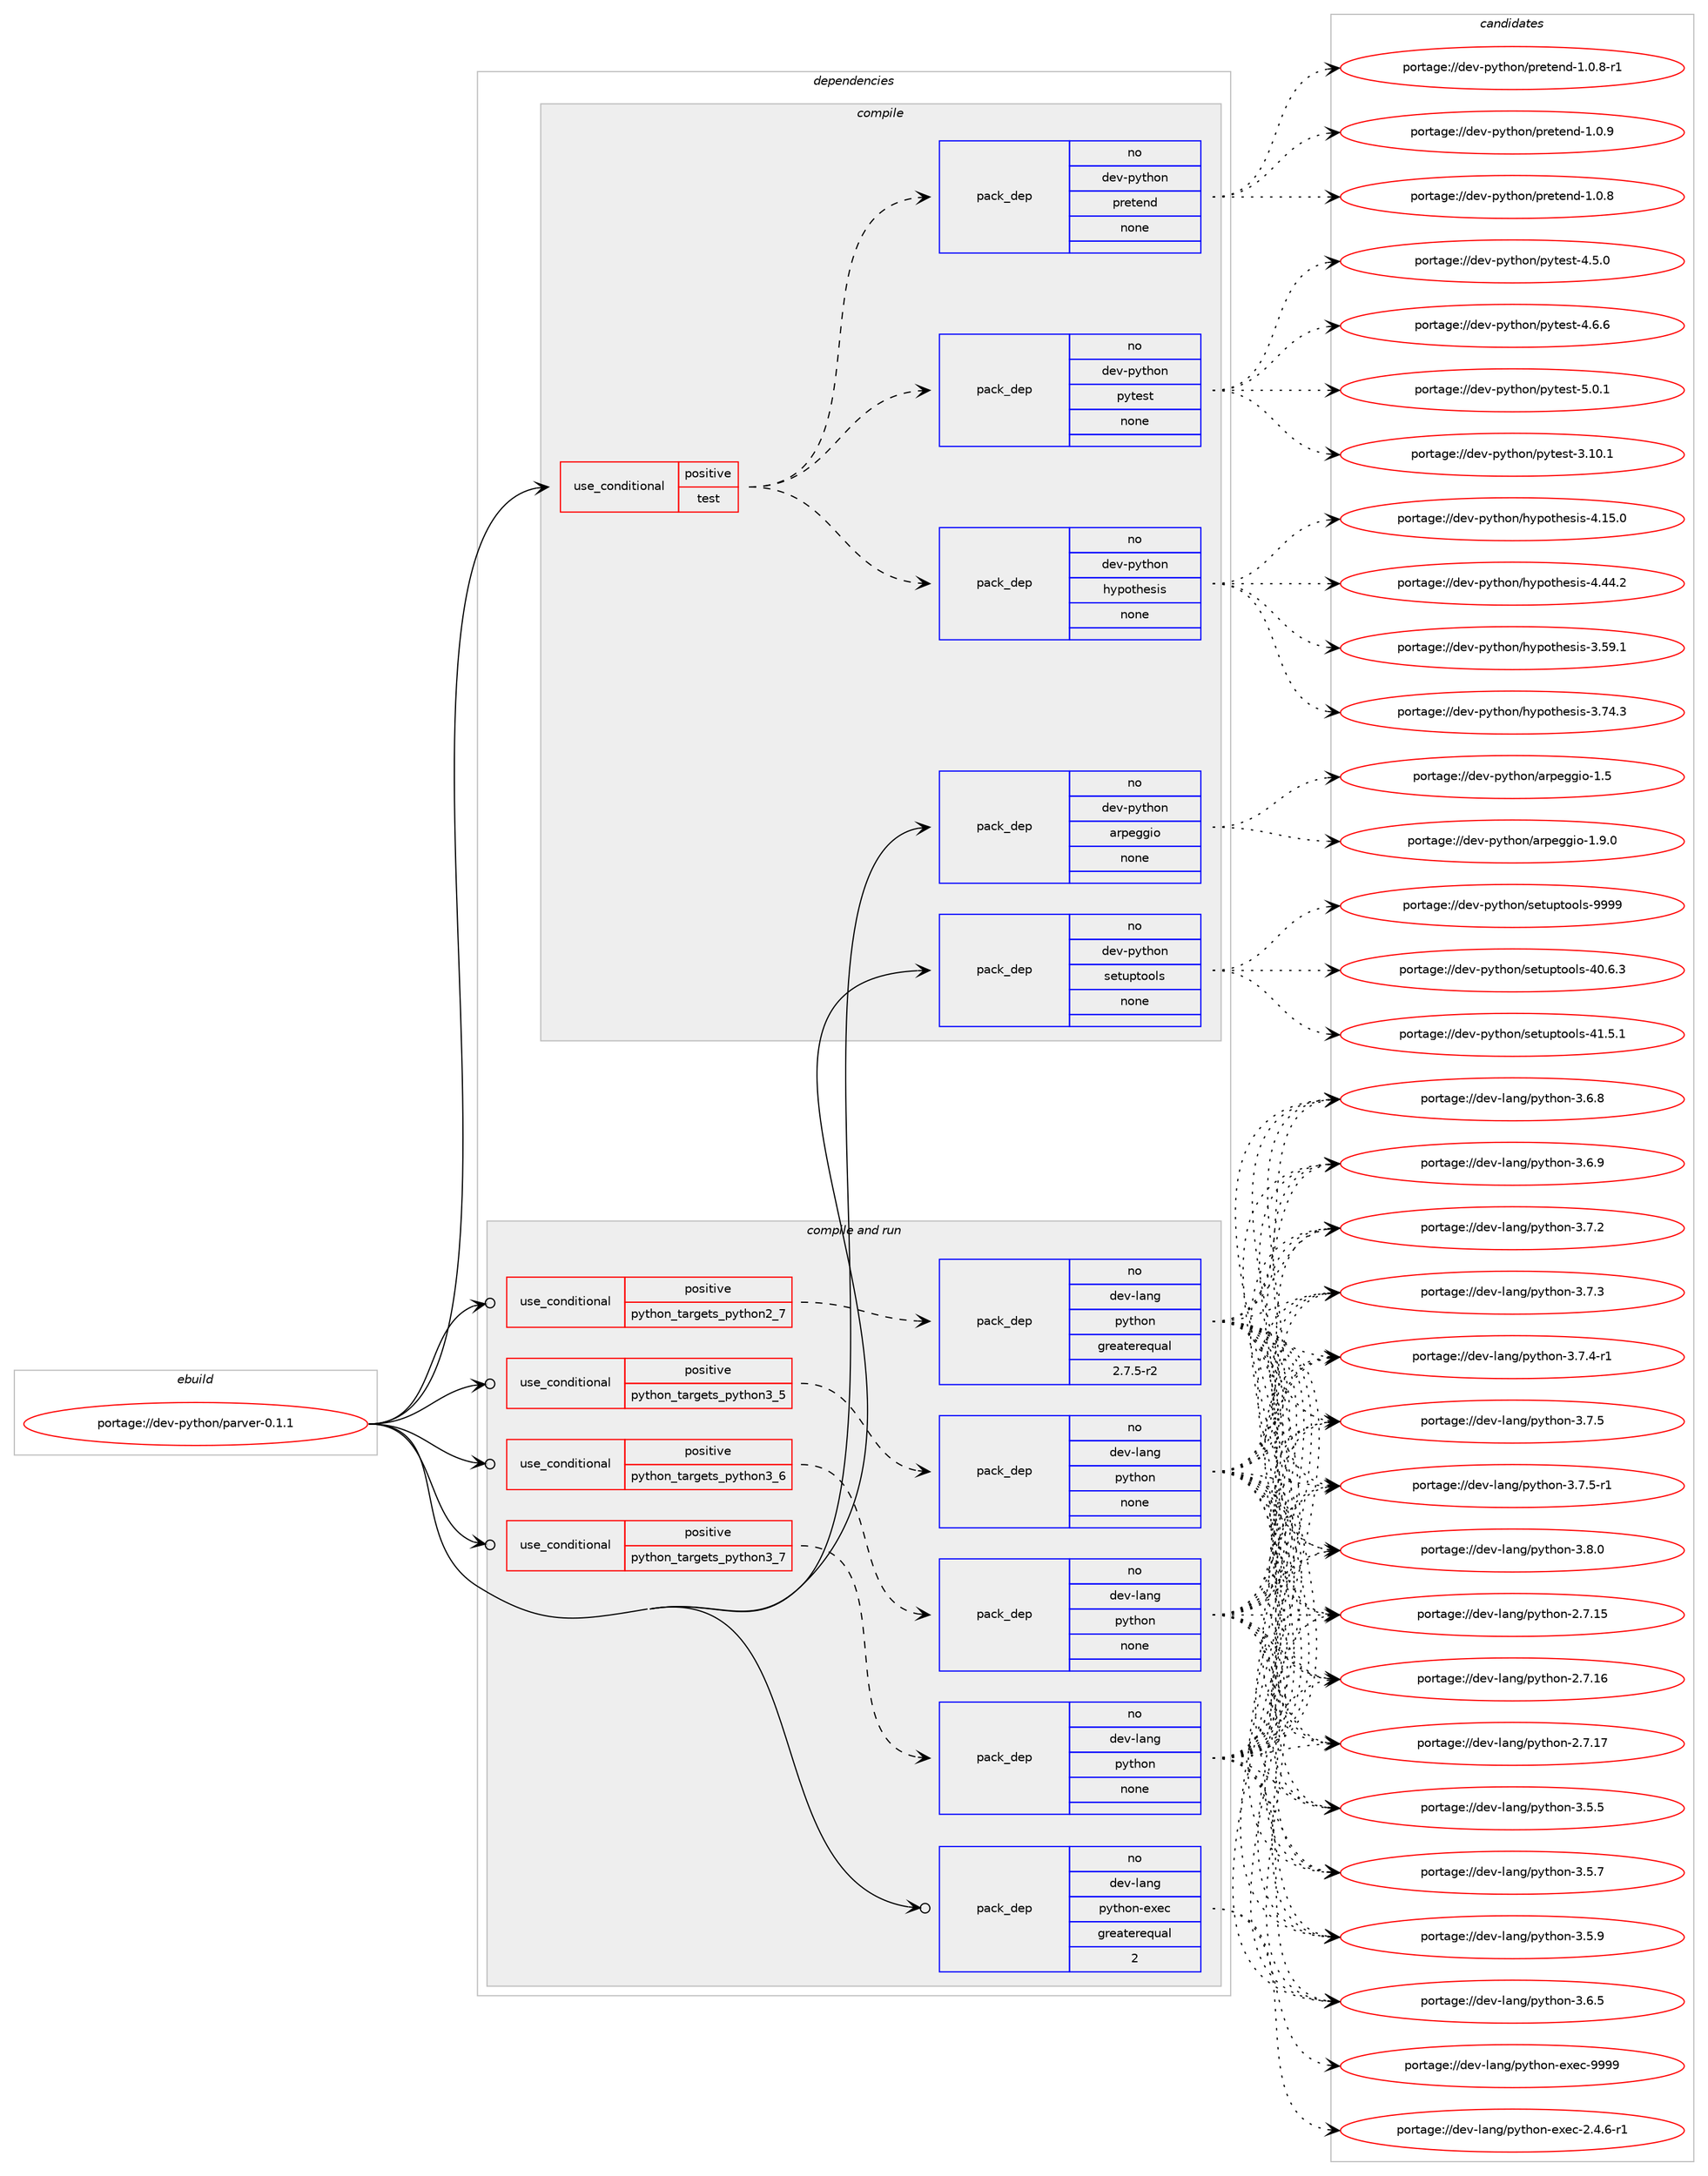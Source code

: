 digraph prolog {

# *************
# Graph options
# *************

newrank=true;
concentrate=true;
compound=true;
graph [rankdir=LR,fontname=Helvetica,fontsize=10,ranksep=1.5];#, ranksep=2.5, nodesep=0.2];
edge  [arrowhead=vee];
node  [fontname=Helvetica,fontsize=10];

# **********
# The ebuild
# **********

subgraph cluster_leftcol {
color=gray;
rank=same;
label=<<i>ebuild</i>>;
id [label="portage://dev-python/parver-0.1.1", color=red, width=4, href="../dev-python/parver-0.1.1.svg"];
}

# ****************
# The dependencies
# ****************

subgraph cluster_midcol {
color=gray;
label=<<i>dependencies</i>>;
subgraph cluster_compile {
fillcolor="#eeeeee";
style=filled;
label=<<i>compile</i>>;
subgraph cond33389 {
dependency155734 [label=<<TABLE BORDER="0" CELLBORDER="1" CELLSPACING="0" CELLPADDING="4"><TR><TD ROWSPAN="3" CELLPADDING="10">use_conditional</TD></TR><TR><TD>positive</TD></TR><TR><TD>test</TD></TR></TABLE>>, shape=none, color=red];
subgraph pack118984 {
dependency155735 [label=<<TABLE BORDER="0" CELLBORDER="1" CELLSPACING="0" CELLPADDING="4" WIDTH="220"><TR><TD ROWSPAN="6" CELLPADDING="30">pack_dep</TD></TR><TR><TD WIDTH="110">no</TD></TR><TR><TD>dev-python</TD></TR><TR><TD>hypothesis</TD></TR><TR><TD>none</TD></TR><TR><TD></TD></TR></TABLE>>, shape=none, color=blue];
}
dependency155734:e -> dependency155735:w [weight=20,style="dashed",arrowhead="vee"];
subgraph pack118985 {
dependency155736 [label=<<TABLE BORDER="0" CELLBORDER="1" CELLSPACING="0" CELLPADDING="4" WIDTH="220"><TR><TD ROWSPAN="6" CELLPADDING="30">pack_dep</TD></TR><TR><TD WIDTH="110">no</TD></TR><TR><TD>dev-python</TD></TR><TR><TD>pytest</TD></TR><TR><TD>none</TD></TR><TR><TD></TD></TR></TABLE>>, shape=none, color=blue];
}
dependency155734:e -> dependency155736:w [weight=20,style="dashed",arrowhead="vee"];
subgraph pack118986 {
dependency155737 [label=<<TABLE BORDER="0" CELLBORDER="1" CELLSPACING="0" CELLPADDING="4" WIDTH="220"><TR><TD ROWSPAN="6" CELLPADDING="30">pack_dep</TD></TR><TR><TD WIDTH="110">no</TD></TR><TR><TD>dev-python</TD></TR><TR><TD>pretend</TD></TR><TR><TD>none</TD></TR><TR><TD></TD></TR></TABLE>>, shape=none, color=blue];
}
dependency155734:e -> dependency155737:w [weight=20,style="dashed",arrowhead="vee"];
}
id:e -> dependency155734:w [weight=20,style="solid",arrowhead="vee"];
subgraph pack118987 {
dependency155738 [label=<<TABLE BORDER="0" CELLBORDER="1" CELLSPACING="0" CELLPADDING="4" WIDTH="220"><TR><TD ROWSPAN="6" CELLPADDING="30">pack_dep</TD></TR><TR><TD WIDTH="110">no</TD></TR><TR><TD>dev-python</TD></TR><TR><TD>arpeggio</TD></TR><TR><TD>none</TD></TR><TR><TD></TD></TR></TABLE>>, shape=none, color=blue];
}
id:e -> dependency155738:w [weight=20,style="solid",arrowhead="vee"];
subgraph pack118988 {
dependency155739 [label=<<TABLE BORDER="0" CELLBORDER="1" CELLSPACING="0" CELLPADDING="4" WIDTH="220"><TR><TD ROWSPAN="6" CELLPADDING="30">pack_dep</TD></TR><TR><TD WIDTH="110">no</TD></TR><TR><TD>dev-python</TD></TR><TR><TD>setuptools</TD></TR><TR><TD>none</TD></TR><TR><TD></TD></TR></TABLE>>, shape=none, color=blue];
}
id:e -> dependency155739:w [weight=20,style="solid",arrowhead="vee"];
}
subgraph cluster_compileandrun {
fillcolor="#eeeeee";
style=filled;
label=<<i>compile and run</i>>;
subgraph cond33390 {
dependency155740 [label=<<TABLE BORDER="0" CELLBORDER="1" CELLSPACING="0" CELLPADDING="4"><TR><TD ROWSPAN="3" CELLPADDING="10">use_conditional</TD></TR><TR><TD>positive</TD></TR><TR><TD>python_targets_python2_7</TD></TR></TABLE>>, shape=none, color=red];
subgraph pack118989 {
dependency155741 [label=<<TABLE BORDER="0" CELLBORDER="1" CELLSPACING="0" CELLPADDING="4" WIDTH="220"><TR><TD ROWSPAN="6" CELLPADDING="30">pack_dep</TD></TR><TR><TD WIDTH="110">no</TD></TR><TR><TD>dev-lang</TD></TR><TR><TD>python</TD></TR><TR><TD>greaterequal</TD></TR><TR><TD>2.7.5-r2</TD></TR></TABLE>>, shape=none, color=blue];
}
dependency155740:e -> dependency155741:w [weight=20,style="dashed",arrowhead="vee"];
}
id:e -> dependency155740:w [weight=20,style="solid",arrowhead="odotvee"];
subgraph cond33391 {
dependency155742 [label=<<TABLE BORDER="0" CELLBORDER="1" CELLSPACING="0" CELLPADDING="4"><TR><TD ROWSPAN="3" CELLPADDING="10">use_conditional</TD></TR><TR><TD>positive</TD></TR><TR><TD>python_targets_python3_5</TD></TR></TABLE>>, shape=none, color=red];
subgraph pack118990 {
dependency155743 [label=<<TABLE BORDER="0" CELLBORDER="1" CELLSPACING="0" CELLPADDING="4" WIDTH="220"><TR><TD ROWSPAN="6" CELLPADDING="30">pack_dep</TD></TR><TR><TD WIDTH="110">no</TD></TR><TR><TD>dev-lang</TD></TR><TR><TD>python</TD></TR><TR><TD>none</TD></TR><TR><TD></TD></TR></TABLE>>, shape=none, color=blue];
}
dependency155742:e -> dependency155743:w [weight=20,style="dashed",arrowhead="vee"];
}
id:e -> dependency155742:w [weight=20,style="solid",arrowhead="odotvee"];
subgraph cond33392 {
dependency155744 [label=<<TABLE BORDER="0" CELLBORDER="1" CELLSPACING="0" CELLPADDING="4"><TR><TD ROWSPAN="3" CELLPADDING="10">use_conditional</TD></TR><TR><TD>positive</TD></TR><TR><TD>python_targets_python3_6</TD></TR></TABLE>>, shape=none, color=red];
subgraph pack118991 {
dependency155745 [label=<<TABLE BORDER="0" CELLBORDER="1" CELLSPACING="0" CELLPADDING="4" WIDTH="220"><TR><TD ROWSPAN="6" CELLPADDING="30">pack_dep</TD></TR><TR><TD WIDTH="110">no</TD></TR><TR><TD>dev-lang</TD></TR><TR><TD>python</TD></TR><TR><TD>none</TD></TR><TR><TD></TD></TR></TABLE>>, shape=none, color=blue];
}
dependency155744:e -> dependency155745:w [weight=20,style="dashed",arrowhead="vee"];
}
id:e -> dependency155744:w [weight=20,style="solid",arrowhead="odotvee"];
subgraph cond33393 {
dependency155746 [label=<<TABLE BORDER="0" CELLBORDER="1" CELLSPACING="0" CELLPADDING="4"><TR><TD ROWSPAN="3" CELLPADDING="10">use_conditional</TD></TR><TR><TD>positive</TD></TR><TR><TD>python_targets_python3_7</TD></TR></TABLE>>, shape=none, color=red];
subgraph pack118992 {
dependency155747 [label=<<TABLE BORDER="0" CELLBORDER="1" CELLSPACING="0" CELLPADDING="4" WIDTH="220"><TR><TD ROWSPAN="6" CELLPADDING="30">pack_dep</TD></TR><TR><TD WIDTH="110">no</TD></TR><TR><TD>dev-lang</TD></TR><TR><TD>python</TD></TR><TR><TD>none</TD></TR><TR><TD></TD></TR></TABLE>>, shape=none, color=blue];
}
dependency155746:e -> dependency155747:w [weight=20,style="dashed",arrowhead="vee"];
}
id:e -> dependency155746:w [weight=20,style="solid",arrowhead="odotvee"];
subgraph pack118993 {
dependency155748 [label=<<TABLE BORDER="0" CELLBORDER="1" CELLSPACING="0" CELLPADDING="4" WIDTH="220"><TR><TD ROWSPAN="6" CELLPADDING="30">pack_dep</TD></TR><TR><TD WIDTH="110">no</TD></TR><TR><TD>dev-lang</TD></TR><TR><TD>python-exec</TD></TR><TR><TD>greaterequal</TD></TR><TR><TD>2</TD></TR></TABLE>>, shape=none, color=blue];
}
id:e -> dependency155748:w [weight=20,style="solid",arrowhead="odotvee"];
}
subgraph cluster_run {
fillcolor="#eeeeee";
style=filled;
label=<<i>run</i>>;
}
}

# **************
# The candidates
# **************

subgraph cluster_choices {
rank=same;
color=gray;
label=<<i>candidates</i>>;

subgraph choice118984 {
color=black;
nodesep=1;
choiceportage100101118451121211161041111104710412111211111610410111510511545514653574649 [label="portage://dev-python/hypothesis-3.59.1", color=red, width=4,href="../dev-python/hypothesis-3.59.1.svg"];
choiceportage100101118451121211161041111104710412111211111610410111510511545514655524651 [label="portage://dev-python/hypothesis-3.74.3", color=red, width=4,href="../dev-python/hypothesis-3.74.3.svg"];
choiceportage100101118451121211161041111104710412111211111610410111510511545524649534648 [label="portage://dev-python/hypothesis-4.15.0", color=red, width=4,href="../dev-python/hypothesis-4.15.0.svg"];
choiceportage100101118451121211161041111104710412111211111610410111510511545524652524650 [label="portage://dev-python/hypothesis-4.44.2", color=red, width=4,href="../dev-python/hypothesis-4.44.2.svg"];
dependency155735:e -> choiceportage100101118451121211161041111104710412111211111610410111510511545514653574649:w [style=dotted,weight="100"];
dependency155735:e -> choiceportage100101118451121211161041111104710412111211111610410111510511545514655524651:w [style=dotted,weight="100"];
dependency155735:e -> choiceportage100101118451121211161041111104710412111211111610410111510511545524649534648:w [style=dotted,weight="100"];
dependency155735:e -> choiceportage100101118451121211161041111104710412111211111610410111510511545524652524650:w [style=dotted,weight="100"];
}
subgraph choice118985 {
color=black;
nodesep=1;
choiceportage100101118451121211161041111104711212111610111511645514649484649 [label="portage://dev-python/pytest-3.10.1", color=red, width=4,href="../dev-python/pytest-3.10.1.svg"];
choiceportage1001011184511212111610411111047112121116101115116455246534648 [label="portage://dev-python/pytest-4.5.0", color=red, width=4,href="../dev-python/pytest-4.5.0.svg"];
choiceportage1001011184511212111610411111047112121116101115116455246544654 [label="portage://dev-python/pytest-4.6.6", color=red, width=4,href="../dev-python/pytest-4.6.6.svg"];
choiceportage1001011184511212111610411111047112121116101115116455346484649 [label="portage://dev-python/pytest-5.0.1", color=red, width=4,href="../dev-python/pytest-5.0.1.svg"];
dependency155736:e -> choiceportage100101118451121211161041111104711212111610111511645514649484649:w [style=dotted,weight="100"];
dependency155736:e -> choiceportage1001011184511212111610411111047112121116101115116455246534648:w [style=dotted,weight="100"];
dependency155736:e -> choiceportage1001011184511212111610411111047112121116101115116455246544654:w [style=dotted,weight="100"];
dependency155736:e -> choiceportage1001011184511212111610411111047112121116101115116455346484649:w [style=dotted,weight="100"];
}
subgraph choice118986 {
color=black;
nodesep=1;
choiceportage1001011184511212111610411111047112114101116101110100454946484656 [label="portage://dev-python/pretend-1.0.8", color=red, width=4,href="../dev-python/pretend-1.0.8.svg"];
choiceportage10010111845112121116104111110471121141011161011101004549464846564511449 [label="portage://dev-python/pretend-1.0.8-r1", color=red, width=4,href="../dev-python/pretend-1.0.8-r1.svg"];
choiceportage1001011184511212111610411111047112114101116101110100454946484657 [label="portage://dev-python/pretend-1.0.9", color=red, width=4,href="../dev-python/pretend-1.0.9.svg"];
dependency155737:e -> choiceportage1001011184511212111610411111047112114101116101110100454946484656:w [style=dotted,weight="100"];
dependency155737:e -> choiceportage10010111845112121116104111110471121141011161011101004549464846564511449:w [style=dotted,weight="100"];
dependency155737:e -> choiceportage1001011184511212111610411111047112114101116101110100454946484657:w [style=dotted,weight="100"];
}
subgraph choice118987 {
color=black;
nodesep=1;
choiceportage10010111845112121116104111110479711411210110310310511145494653 [label="portage://dev-python/arpeggio-1.5", color=red, width=4,href="../dev-python/arpeggio-1.5.svg"];
choiceportage100101118451121211161041111104797114112101103103105111454946574648 [label="portage://dev-python/arpeggio-1.9.0", color=red, width=4,href="../dev-python/arpeggio-1.9.0.svg"];
dependency155738:e -> choiceportage10010111845112121116104111110479711411210110310310511145494653:w [style=dotted,weight="100"];
dependency155738:e -> choiceportage100101118451121211161041111104797114112101103103105111454946574648:w [style=dotted,weight="100"];
}
subgraph choice118988 {
color=black;
nodesep=1;
choiceportage100101118451121211161041111104711510111611711211611111110811545524846544651 [label="portage://dev-python/setuptools-40.6.3", color=red, width=4,href="../dev-python/setuptools-40.6.3.svg"];
choiceportage100101118451121211161041111104711510111611711211611111110811545524946534649 [label="portage://dev-python/setuptools-41.5.1", color=red, width=4,href="../dev-python/setuptools-41.5.1.svg"];
choiceportage10010111845112121116104111110471151011161171121161111111081154557575757 [label="portage://dev-python/setuptools-9999", color=red, width=4,href="../dev-python/setuptools-9999.svg"];
dependency155739:e -> choiceportage100101118451121211161041111104711510111611711211611111110811545524846544651:w [style=dotted,weight="100"];
dependency155739:e -> choiceportage100101118451121211161041111104711510111611711211611111110811545524946534649:w [style=dotted,weight="100"];
dependency155739:e -> choiceportage10010111845112121116104111110471151011161171121161111111081154557575757:w [style=dotted,weight="100"];
}
subgraph choice118989 {
color=black;
nodesep=1;
choiceportage10010111845108971101034711212111610411111045504655464953 [label="portage://dev-lang/python-2.7.15", color=red, width=4,href="../dev-lang/python-2.7.15.svg"];
choiceportage10010111845108971101034711212111610411111045504655464954 [label="portage://dev-lang/python-2.7.16", color=red, width=4,href="../dev-lang/python-2.7.16.svg"];
choiceportage10010111845108971101034711212111610411111045504655464955 [label="portage://dev-lang/python-2.7.17", color=red, width=4,href="../dev-lang/python-2.7.17.svg"];
choiceportage100101118451089711010347112121116104111110455146534653 [label="portage://dev-lang/python-3.5.5", color=red, width=4,href="../dev-lang/python-3.5.5.svg"];
choiceportage100101118451089711010347112121116104111110455146534655 [label="portage://dev-lang/python-3.5.7", color=red, width=4,href="../dev-lang/python-3.5.7.svg"];
choiceportage100101118451089711010347112121116104111110455146534657 [label="portage://dev-lang/python-3.5.9", color=red, width=4,href="../dev-lang/python-3.5.9.svg"];
choiceportage100101118451089711010347112121116104111110455146544653 [label="portage://dev-lang/python-3.6.5", color=red, width=4,href="../dev-lang/python-3.6.5.svg"];
choiceportage100101118451089711010347112121116104111110455146544656 [label="portage://dev-lang/python-3.6.8", color=red, width=4,href="../dev-lang/python-3.6.8.svg"];
choiceportage100101118451089711010347112121116104111110455146544657 [label="portage://dev-lang/python-3.6.9", color=red, width=4,href="../dev-lang/python-3.6.9.svg"];
choiceportage100101118451089711010347112121116104111110455146554650 [label="portage://dev-lang/python-3.7.2", color=red, width=4,href="../dev-lang/python-3.7.2.svg"];
choiceportage100101118451089711010347112121116104111110455146554651 [label="portage://dev-lang/python-3.7.3", color=red, width=4,href="../dev-lang/python-3.7.3.svg"];
choiceportage1001011184510897110103471121211161041111104551465546524511449 [label="portage://dev-lang/python-3.7.4-r1", color=red, width=4,href="../dev-lang/python-3.7.4-r1.svg"];
choiceportage100101118451089711010347112121116104111110455146554653 [label="portage://dev-lang/python-3.7.5", color=red, width=4,href="../dev-lang/python-3.7.5.svg"];
choiceportage1001011184510897110103471121211161041111104551465546534511449 [label="portage://dev-lang/python-3.7.5-r1", color=red, width=4,href="../dev-lang/python-3.7.5-r1.svg"];
choiceportage100101118451089711010347112121116104111110455146564648 [label="portage://dev-lang/python-3.8.0", color=red, width=4,href="../dev-lang/python-3.8.0.svg"];
dependency155741:e -> choiceportage10010111845108971101034711212111610411111045504655464953:w [style=dotted,weight="100"];
dependency155741:e -> choiceportage10010111845108971101034711212111610411111045504655464954:w [style=dotted,weight="100"];
dependency155741:e -> choiceportage10010111845108971101034711212111610411111045504655464955:w [style=dotted,weight="100"];
dependency155741:e -> choiceportage100101118451089711010347112121116104111110455146534653:w [style=dotted,weight="100"];
dependency155741:e -> choiceportage100101118451089711010347112121116104111110455146534655:w [style=dotted,weight="100"];
dependency155741:e -> choiceportage100101118451089711010347112121116104111110455146534657:w [style=dotted,weight="100"];
dependency155741:e -> choiceportage100101118451089711010347112121116104111110455146544653:w [style=dotted,weight="100"];
dependency155741:e -> choiceportage100101118451089711010347112121116104111110455146544656:w [style=dotted,weight="100"];
dependency155741:e -> choiceportage100101118451089711010347112121116104111110455146544657:w [style=dotted,weight="100"];
dependency155741:e -> choiceportage100101118451089711010347112121116104111110455146554650:w [style=dotted,weight="100"];
dependency155741:e -> choiceportage100101118451089711010347112121116104111110455146554651:w [style=dotted,weight="100"];
dependency155741:e -> choiceportage1001011184510897110103471121211161041111104551465546524511449:w [style=dotted,weight="100"];
dependency155741:e -> choiceportage100101118451089711010347112121116104111110455146554653:w [style=dotted,weight="100"];
dependency155741:e -> choiceportage1001011184510897110103471121211161041111104551465546534511449:w [style=dotted,weight="100"];
dependency155741:e -> choiceportage100101118451089711010347112121116104111110455146564648:w [style=dotted,weight="100"];
}
subgraph choice118990 {
color=black;
nodesep=1;
choiceportage10010111845108971101034711212111610411111045504655464953 [label="portage://dev-lang/python-2.7.15", color=red, width=4,href="../dev-lang/python-2.7.15.svg"];
choiceportage10010111845108971101034711212111610411111045504655464954 [label="portage://dev-lang/python-2.7.16", color=red, width=4,href="../dev-lang/python-2.7.16.svg"];
choiceportage10010111845108971101034711212111610411111045504655464955 [label="portage://dev-lang/python-2.7.17", color=red, width=4,href="../dev-lang/python-2.7.17.svg"];
choiceportage100101118451089711010347112121116104111110455146534653 [label="portage://dev-lang/python-3.5.5", color=red, width=4,href="../dev-lang/python-3.5.5.svg"];
choiceportage100101118451089711010347112121116104111110455146534655 [label="portage://dev-lang/python-3.5.7", color=red, width=4,href="../dev-lang/python-3.5.7.svg"];
choiceportage100101118451089711010347112121116104111110455146534657 [label="portage://dev-lang/python-3.5.9", color=red, width=4,href="../dev-lang/python-3.5.9.svg"];
choiceportage100101118451089711010347112121116104111110455146544653 [label="portage://dev-lang/python-3.6.5", color=red, width=4,href="../dev-lang/python-3.6.5.svg"];
choiceportage100101118451089711010347112121116104111110455146544656 [label="portage://dev-lang/python-3.6.8", color=red, width=4,href="../dev-lang/python-3.6.8.svg"];
choiceportage100101118451089711010347112121116104111110455146544657 [label="portage://dev-lang/python-3.6.9", color=red, width=4,href="../dev-lang/python-3.6.9.svg"];
choiceportage100101118451089711010347112121116104111110455146554650 [label="portage://dev-lang/python-3.7.2", color=red, width=4,href="../dev-lang/python-3.7.2.svg"];
choiceportage100101118451089711010347112121116104111110455146554651 [label="portage://dev-lang/python-3.7.3", color=red, width=4,href="../dev-lang/python-3.7.3.svg"];
choiceportage1001011184510897110103471121211161041111104551465546524511449 [label="portage://dev-lang/python-3.7.4-r1", color=red, width=4,href="../dev-lang/python-3.7.4-r1.svg"];
choiceportage100101118451089711010347112121116104111110455146554653 [label="portage://dev-lang/python-3.7.5", color=red, width=4,href="../dev-lang/python-3.7.5.svg"];
choiceportage1001011184510897110103471121211161041111104551465546534511449 [label="portage://dev-lang/python-3.7.5-r1", color=red, width=4,href="../dev-lang/python-3.7.5-r1.svg"];
choiceportage100101118451089711010347112121116104111110455146564648 [label="portage://dev-lang/python-3.8.0", color=red, width=4,href="../dev-lang/python-3.8.0.svg"];
dependency155743:e -> choiceportage10010111845108971101034711212111610411111045504655464953:w [style=dotted,weight="100"];
dependency155743:e -> choiceportage10010111845108971101034711212111610411111045504655464954:w [style=dotted,weight="100"];
dependency155743:e -> choiceportage10010111845108971101034711212111610411111045504655464955:w [style=dotted,weight="100"];
dependency155743:e -> choiceportage100101118451089711010347112121116104111110455146534653:w [style=dotted,weight="100"];
dependency155743:e -> choiceportage100101118451089711010347112121116104111110455146534655:w [style=dotted,weight="100"];
dependency155743:e -> choiceportage100101118451089711010347112121116104111110455146534657:w [style=dotted,weight="100"];
dependency155743:e -> choiceportage100101118451089711010347112121116104111110455146544653:w [style=dotted,weight="100"];
dependency155743:e -> choiceportage100101118451089711010347112121116104111110455146544656:w [style=dotted,weight="100"];
dependency155743:e -> choiceportage100101118451089711010347112121116104111110455146544657:w [style=dotted,weight="100"];
dependency155743:e -> choiceportage100101118451089711010347112121116104111110455146554650:w [style=dotted,weight="100"];
dependency155743:e -> choiceportage100101118451089711010347112121116104111110455146554651:w [style=dotted,weight="100"];
dependency155743:e -> choiceportage1001011184510897110103471121211161041111104551465546524511449:w [style=dotted,weight="100"];
dependency155743:e -> choiceportage100101118451089711010347112121116104111110455146554653:w [style=dotted,weight="100"];
dependency155743:e -> choiceportage1001011184510897110103471121211161041111104551465546534511449:w [style=dotted,weight="100"];
dependency155743:e -> choiceportage100101118451089711010347112121116104111110455146564648:w [style=dotted,weight="100"];
}
subgraph choice118991 {
color=black;
nodesep=1;
choiceportage10010111845108971101034711212111610411111045504655464953 [label="portage://dev-lang/python-2.7.15", color=red, width=4,href="../dev-lang/python-2.7.15.svg"];
choiceportage10010111845108971101034711212111610411111045504655464954 [label="portage://dev-lang/python-2.7.16", color=red, width=4,href="../dev-lang/python-2.7.16.svg"];
choiceportage10010111845108971101034711212111610411111045504655464955 [label="portage://dev-lang/python-2.7.17", color=red, width=4,href="../dev-lang/python-2.7.17.svg"];
choiceportage100101118451089711010347112121116104111110455146534653 [label="portage://dev-lang/python-3.5.5", color=red, width=4,href="../dev-lang/python-3.5.5.svg"];
choiceportage100101118451089711010347112121116104111110455146534655 [label="portage://dev-lang/python-3.5.7", color=red, width=4,href="../dev-lang/python-3.5.7.svg"];
choiceportage100101118451089711010347112121116104111110455146534657 [label="portage://dev-lang/python-3.5.9", color=red, width=4,href="../dev-lang/python-3.5.9.svg"];
choiceportage100101118451089711010347112121116104111110455146544653 [label="portage://dev-lang/python-3.6.5", color=red, width=4,href="../dev-lang/python-3.6.5.svg"];
choiceportage100101118451089711010347112121116104111110455146544656 [label="portage://dev-lang/python-3.6.8", color=red, width=4,href="../dev-lang/python-3.6.8.svg"];
choiceportage100101118451089711010347112121116104111110455146544657 [label="portage://dev-lang/python-3.6.9", color=red, width=4,href="../dev-lang/python-3.6.9.svg"];
choiceportage100101118451089711010347112121116104111110455146554650 [label="portage://dev-lang/python-3.7.2", color=red, width=4,href="../dev-lang/python-3.7.2.svg"];
choiceportage100101118451089711010347112121116104111110455146554651 [label="portage://dev-lang/python-3.7.3", color=red, width=4,href="../dev-lang/python-3.7.3.svg"];
choiceportage1001011184510897110103471121211161041111104551465546524511449 [label="portage://dev-lang/python-3.7.4-r1", color=red, width=4,href="../dev-lang/python-3.7.4-r1.svg"];
choiceportage100101118451089711010347112121116104111110455146554653 [label="portage://dev-lang/python-3.7.5", color=red, width=4,href="../dev-lang/python-3.7.5.svg"];
choiceportage1001011184510897110103471121211161041111104551465546534511449 [label="portage://dev-lang/python-3.7.5-r1", color=red, width=4,href="../dev-lang/python-3.7.5-r1.svg"];
choiceportage100101118451089711010347112121116104111110455146564648 [label="portage://dev-lang/python-3.8.0", color=red, width=4,href="../dev-lang/python-3.8.0.svg"];
dependency155745:e -> choiceportage10010111845108971101034711212111610411111045504655464953:w [style=dotted,weight="100"];
dependency155745:e -> choiceportage10010111845108971101034711212111610411111045504655464954:w [style=dotted,weight="100"];
dependency155745:e -> choiceportage10010111845108971101034711212111610411111045504655464955:w [style=dotted,weight="100"];
dependency155745:e -> choiceportage100101118451089711010347112121116104111110455146534653:w [style=dotted,weight="100"];
dependency155745:e -> choiceportage100101118451089711010347112121116104111110455146534655:w [style=dotted,weight="100"];
dependency155745:e -> choiceportage100101118451089711010347112121116104111110455146534657:w [style=dotted,weight="100"];
dependency155745:e -> choiceportage100101118451089711010347112121116104111110455146544653:w [style=dotted,weight="100"];
dependency155745:e -> choiceportage100101118451089711010347112121116104111110455146544656:w [style=dotted,weight="100"];
dependency155745:e -> choiceportage100101118451089711010347112121116104111110455146544657:w [style=dotted,weight="100"];
dependency155745:e -> choiceportage100101118451089711010347112121116104111110455146554650:w [style=dotted,weight="100"];
dependency155745:e -> choiceportage100101118451089711010347112121116104111110455146554651:w [style=dotted,weight="100"];
dependency155745:e -> choiceportage1001011184510897110103471121211161041111104551465546524511449:w [style=dotted,weight="100"];
dependency155745:e -> choiceportage100101118451089711010347112121116104111110455146554653:w [style=dotted,weight="100"];
dependency155745:e -> choiceportage1001011184510897110103471121211161041111104551465546534511449:w [style=dotted,weight="100"];
dependency155745:e -> choiceportage100101118451089711010347112121116104111110455146564648:w [style=dotted,weight="100"];
}
subgraph choice118992 {
color=black;
nodesep=1;
choiceportage10010111845108971101034711212111610411111045504655464953 [label="portage://dev-lang/python-2.7.15", color=red, width=4,href="../dev-lang/python-2.7.15.svg"];
choiceportage10010111845108971101034711212111610411111045504655464954 [label="portage://dev-lang/python-2.7.16", color=red, width=4,href="../dev-lang/python-2.7.16.svg"];
choiceportage10010111845108971101034711212111610411111045504655464955 [label="portage://dev-lang/python-2.7.17", color=red, width=4,href="../dev-lang/python-2.7.17.svg"];
choiceportage100101118451089711010347112121116104111110455146534653 [label="portage://dev-lang/python-3.5.5", color=red, width=4,href="../dev-lang/python-3.5.5.svg"];
choiceportage100101118451089711010347112121116104111110455146534655 [label="portage://dev-lang/python-3.5.7", color=red, width=4,href="../dev-lang/python-3.5.7.svg"];
choiceportage100101118451089711010347112121116104111110455146534657 [label="portage://dev-lang/python-3.5.9", color=red, width=4,href="../dev-lang/python-3.5.9.svg"];
choiceportage100101118451089711010347112121116104111110455146544653 [label="portage://dev-lang/python-3.6.5", color=red, width=4,href="../dev-lang/python-3.6.5.svg"];
choiceportage100101118451089711010347112121116104111110455146544656 [label="portage://dev-lang/python-3.6.8", color=red, width=4,href="../dev-lang/python-3.6.8.svg"];
choiceportage100101118451089711010347112121116104111110455146544657 [label="portage://dev-lang/python-3.6.9", color=red, width=4,href="../dev-lang/python-3.6.9.svg"];
choiceportage100101118451089711010347112121116104111110455146554650 [label="portage://dev-lang/python-3.7.2", color=red, width=4,href="../dev-lang/python-3.7.2.svg"];
choiceportage100101118451089711010347112121116104111110455146554651 [label="portage://dev-lang/python-3.7.3", color=red, width=4,href="../dev-lang/python-3.7.3.svg"];
choiceportage1001011184510897110103471121211161041111104551465546524511449 [label="portage://dev-lang/python-3.7.4-r1", color=red, width=4,href="../dev-lang/python-3.7.4-r1.svg"];
choiceportage100101118451089711010347112121116104111110455146554653 [label="portage://dev-lang/python-3.7.5", color=red, width=4,href="../dev-lang/python-3.7.5.svg"];
choiceportage1001011184510897110103471121211161041111104551465546534511449 [label="portage://dev-lang/python-3.7.5-r1", color=red, width=4,href="../dev-lang/python-3.7.5-r1.svg"];
choiceportage100101118451089711010347112121116104111110455146564648 [label="portage://dev-lang/python-3.8.0", color=red, width=4,href="../dev-lang/python-3.8.0.svg"];
dependency155747:e -> choiceportage10010111845108971101034711212111610411111045504655464953:w [style=dotted,weight="100"];
dependency155747:e -> choiceportage10010111845108971101034711212111610411111045504655464954:w [style=dotted,weight="100"];
dependency155747:e -> choiceportage10010111845108971101034711212111610411111045504655464955:w [style=dotted,weight="100"];
dependency155747:e -> choiceportage100101118451089711010347112121116104111110455146534653:w [style=dotted,weight="100"];
dependency155747:e -> choiceportage100101118451089711010347112121116104111110455146534655:w [style=dotted,weight="100"];
dependency155747:e -> choiceportage100101118451089711010347112121116104111110455146534657:w [style=dotted,weight="100"];
dependency155747:e -> choiceportage100101118451089711010347112121116104111110455146544653:w [style=dotted,weight="100"];
dependency155747:e -> choiceportage100101118451089711010347112121116104111110455146544656:w [style=dotted,weight="100"];
dependency155747:e -> choiceportage100101118451089711010347112121116104111110455146544657:w [style=dotted,weight="100"];
dependency155747:e -> choiceportage100101118451089711010347112121116104111110455146554650:w [style=dotted,weight="100"];
dependency155747:e -> choiceportage100101118451089711010347112121116104111110455146554651:w [style=dotted,weight="100"];
dependency155747:e -> choiceportage1001011184510897110103471121211161041111104551465546524511449:w [style=dotted,weight="100"];
dependency155747:e -> choiceportage100101118451089711010347112121116104111110455146554653:w [style=dotted,weight="100"];
dependency155747:e -> choiceportage1001011184510897110103471121211161041111104551465546534511449:w [style=dotted,weight="100"];
dependency155747:e -> choiceportage100101118451089711010347112121116104111110455146564648:w [style=dotted,weight="100"];
}
subgraph choice118993 {
color=black;
nodesep=1;
choiceportage10010111845108971101034711212111610411111045101120101994550465246544511449 [label="portage://dev-lang/python-exec-2.4.6-r1", color=red, width=4,href="../dev-lang/python-exec-2.4.6-r1.svg"];
choiceportage10010111845108971101034711212111610411111045101120101994557575757 [label="portage://dev-lang/python-exec-9999", color=red, width=4,href="../dev-lang/python-exec-9999.svg"];
dependency155748:e -> choiceportage10010111845108971101034711212111610411111045101120101994550465246544511449:w [style=dotted,weight="100"];
dependency155748:e -> choiceportage10010111845108971101034711212111610411111045101120101994557575757:w [style=dotted,weight="100"];
}
}

}
